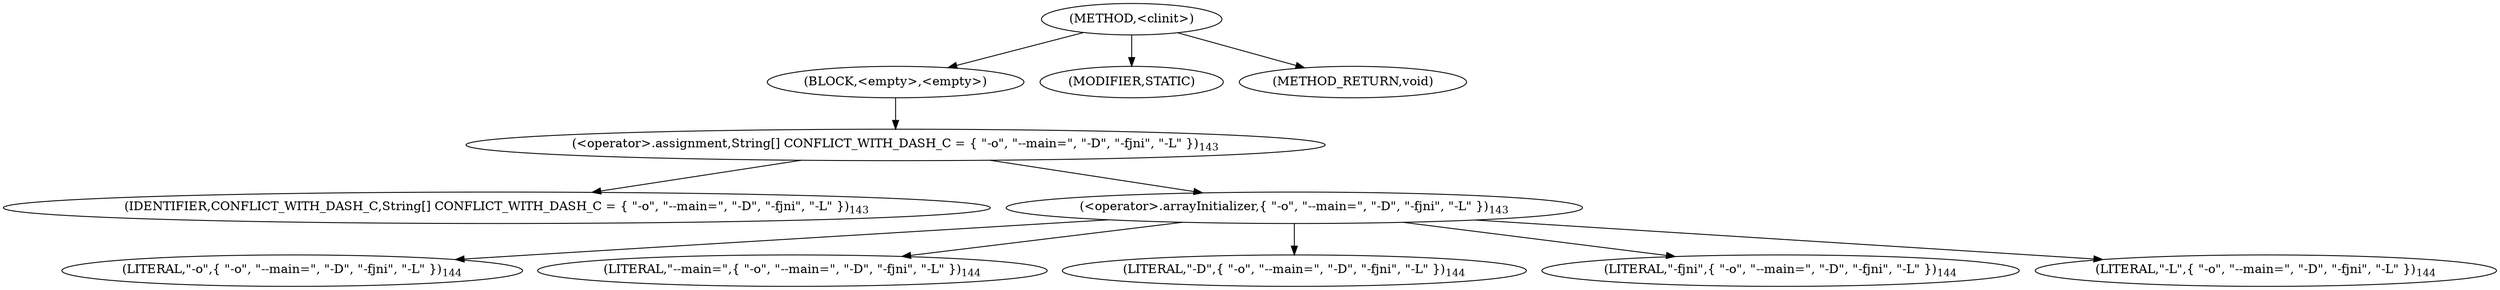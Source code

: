 digraph "&lt;clinit&gt;" {  
"261" [label = <(METHOD,&lt;clinit&gt;)> ]
"262" [label = <(BLOCK,&lt;empty&gt;,&lt;empty&gt;)> ]
"263" [label = <(&lt;operator&gt;.assignment,String[] CONFLICT_WITH_DASH_C = { &quot;-o&quot;, &quot;--main=&quot;, &quot;-D&quot;, &quot;-fjni&quot;, &quot;-L&quot; })<SUB>143</SUB>> ]
"264" [label = <(IDENTIFIER,CONFLICT_WITH_DASH_C,String[] CONFLICT_WITH_DASH_C = { &quot;-o&quot;, &quot;--main=&quot;, &quot;-D&quot;, &quot;-fjni&quot;, &quot;-L&quot; })<SUB>143</SUB>> ]
"265" [label = <(&lt;operator&gt;.arrayInitializer,{ &quot;-o&quot;, &quot;--main=&quot;, &quot;-D&quot;, &quot;-fjni&quot;, &quot;-L&quot; })<SUB>143</SUB>> ]
"266" [label = <(LITERAL,&quot;-o&quot;,{ &quot;-o&quot;, &quot;--main=&quot;, &quot;-D&quot;, &quot;-fjni&quot;, &quot;-L&quot; })<SUB>144</SUB>> ]
"267" [label = <(LITERAL,&quot;--main=&quot;,{ &quot;-o&quot;, &quot;--main=&quot;, &quot;-D&quot;, &quot;-fjni&quot;, &quot;-L&quot; })<SUB>144</SUB>> ]
"268" [label = <(LITERAL,&quot;-D&quot;,{ &quot;-o&quot;, &quot;--main=&quot;, &quot;-D&quot;, &quot;-fjni&quot;, &quot;-L&quot; })<SUB>144</SUB>> ]
"269" [label = <(LITERAL,&quot;-fjni&quot;,{ &quot;-o&quot;, &quot;--main=&quot;, &quot;-D&quot;, &quot;-fjni&quot;, &quot;-L&quot; })<SUB>144</SUB>> ]
"270" [label = <(LITERAL,&quot;-L&quot;,{ &quot;-o&quot;, &quot;--main=&quot;, &quot;-D&quot;, &quot;-fjni&quot;, &quot;-L&quot; })<SUB>144</SUB>> ]
"271" [label = <(MODIFIER,STATIC)> ]
"272" [label = <(METHOD_RETURN,void)> ]
  "261" -> "262" 
  "261" -> "271" 
  "261" -> "272" 
  "262" -> "263" 
  "263" -> "264" 
  "263" -> "265" 
  "265" -> "266" 
  "265" -> "267" 
  "265" -> "268" 
  "265" -> "269" 
  "265" -> "270" 
}
